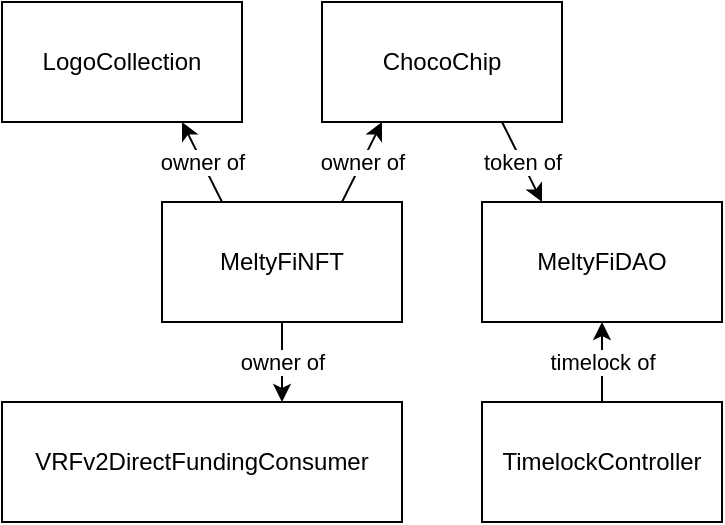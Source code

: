 <mxfile version="20.8.5" type="device"><diagram id="OB4NSZPQYKNOuNBVgLlv" name="Page-1"><mxGraphModel dx="1434" dy="537" grid="1" gridSize="10" guides="1" tooltips="1" connect="1" arrows="1" fold="1" page="1" pageScale="1" pageWidth="827" pageHeight="1169" math="0" shadow="0"><root><mxCell id="0"/><mxCell id="1" parent="0"/><mxCell id="qpHwgPzAU34_pJZiQboh-1" value="MeltyFiNFT" style="rounded=0;whiteSpace=wrap;html=1;fillColor=none;" parent="1" vertex="1"><mxGeometry x="240" y="220" width="120" height="60" as="geometry"/></mxCell><mxCell id="qpHwgPzAU34_pJZiQboh-3" value="ChocoChip" style="rounded=0;whiteSpace=wrap;html=1;fillColor=none;" parent="1" vertex="1"><mxGeometry x="320" y="120" width="120" height="60" as="geometry"/></mxCell><mxCell id="qpHwgPzAU34_pJZiQboh-4" value="LogoCollection" style="rounded=0;whiteSpace=wrap;html=1;fillColor=none;" parent="1" vertex="1"><mxGeometry x="160" y="120" width="120" height="60" as="geometry"/></mxCell><mxCell id="qpHwgPzAU34_pJZiQboh-5" value="TimelockController" style="rounded=0;whiteSpace=wrap;html=1;fillColor=none;" parent="1" vertex="1"><mxGeometry x="400" y="320" width="120" height="60" as="geometry"/></mxCell><mxCell id="qpHwgPzAU34_pJZiQboh-6" value="VRFv2DirectFundingConsumer" style="rounded=0;whiteSpace=wrap;html=1;fillColor=none;" parent="1" vertex="1"><mxGeometry x="160" y="320" width="200" height="60" as="geometry"/></mxCell><mxCell id="qpHwgPzAU34_pJZiQboh-7" value="MeltyFiDAO" style="rounded=0;whiteSpace=wrap;html=1;fillColor=none;" parent="1" vertex="1"><mxGeometry x="400" y="220" width="120" height="60" as="geometry"/></mxCell><mxCell id="qpHwgPzAU34_pJZiQboh-41" value="" style="endArrow=classic;html=1;rounded=0;exitX=0.25;exitY=0;exitDx=0;exitDy=0;entryX=0.75;entryY=1;entryDx=0;entryDy=0;" parent="1" source="qpHwgPzAU34_pJZiQboh-1" target="qpHwgPzAU34_pJZiQboh-4" edge="1"><mxGeometry relative="1" as="geometry"><mxPoint x="260" y="330" as="sourcePoint"/><mxPoint x="360" y="330" as="targetPoint"/><Array as="points"/></mxGeometry></mxCell><mxCell id="qpHwgPzAU34_pJZiQboh-42" value="owner of" style="edgeLabel;resizable=0;html=1;align=center;verticalAlign=middle;fillColor=none;" parent="qpHwgPzAU34_pJZiQboh-41" connectable="0" vertex="1"><mxGeometry relative="1" as="geometry"/></mxCell><mxCell id="qpHwgPzAU34_pJZiQboh-45" value="" style="endArrow=classic;html=1;rounded=0;exitX=0.5;exitY=1;exitDx=0;exitDy=0;" parent="1" source="qpHwgPzAU34_pJZiQboh-1" edge="1"><mxGeometry relative="1" as="geometry"><mxPoint x="260" y="330" as="sourcePoint"/><mxPoint x="300" y="320" as="targetPoint"/><Array as="points"/></mxGeometry></mxCell><mxCell id="qpHwgPzAU34_pJZiQboh-46" value="owner of" style="edgeLabel;resizable=0;html=1;align=center;verticalAlign=middle;fillColor=none;" parent="qpHwgPzAU34_pJZiQboh-45" connectable="0" vertex="1"><mxGeometry relative="1" as="geometry"/></mxCell><mxCell id="qpHwgPzAU34_pJZiQboh-48" value="" style="endArrow=classic;html=1;rounded=0;exitX=0.75;exitY=0;exitDx=0;exitDy=0;entryX=0.25;entryY=1;entryDx=0;entryDy=0;" parent="1" source="qpHwgPzAU34_pJZiQboh-1" target="qpHwgPzAU34_pJZiQboh-3" edge="1"><mxGeometry relative="1" as="geometry"><mxPoint x="340" y="160" as="sourcePoint"/><mxPoint x="440" y="160" as="targetPoint"/><Array as="points"/></mxGeometry></mxCell><mxCell id="qpHwgPzAU34_pJZiQboh-49" value="owner of" style="edgeLabel;resizable=0;html=1;align=center;verticalAlign=middle;fillColor=none;" parent="qpHwgPzAU34_pJZiQboh-48" connectable="0" vertex="1"><mxGeometry relative="1" as="geometry"/></mxCell><mxCell id="qpHwgPzAU34_pJZiQboh-50" value="" style="endArrow=classic;html=1;rounded=0;exitX=0.75;exitY=1;exitDx=0;exitDy=0;entryX=0.25;entryY=0;entryDx=0;entryDy=0;" parent="1" source="qpHwgPzAU34_pJZiQboh-3" target="qpHwgPzAU34_pJZiQboh-7" edge="1"><mxGeometry relative="1" as="geometry"><mxPoint x="340" y="250" as="sourcePoint"/><mxPoint x="440" y="250" as="targetPoint"/></mxGeometry></mxCell><mxCell id="qpHwgPzAU34_pJZiQboh-51" value="token of" style="edgeLabel;resizable=0;html=1;align=center;verticalAlign=middle;fillColor=none;" parent="qpHwgPzAU34_pJZiQboh-50" connectable="0" vertex="1"><mxGeometry relative="1" as="geometry"/></mxCell><mxCell id="qpHwgPzAU34_pJZiQboh-53" value="" style="endArrow=classic;html=1;rounded=0;exitX=0.5;exitY=0;exitDx=0;exitDy=0;entryX=0.5;entryY=1;entryDx=0;entryDy=0;" parent="1" source="qpHwgPzAU34_pJZiQboh-5" target="qpHwgPzAU34_pJZiQboh-7" edge="1"><mxGeometry relative="1" as="geometry"><mxPoint x="340" y="280" as="sourcePoint"/><mxPoint x="440" y="280" as="targetPoint"/></mxGeometry></mxCell><mxCell id="qpHwgPzAU34_pJZiQboh-54" value="timelock of" style="edgeLabel;resizable=0;html=1;align=center;verticalAlign=middle;fillColor=none;" parent="qpHwgPzAU34_pJZiQboh-53" connectable="0" vertex="1"><mxGeometry relative="1" as="geometry"/></mxCell></root></mxGraphModel></diagram></mxfile>